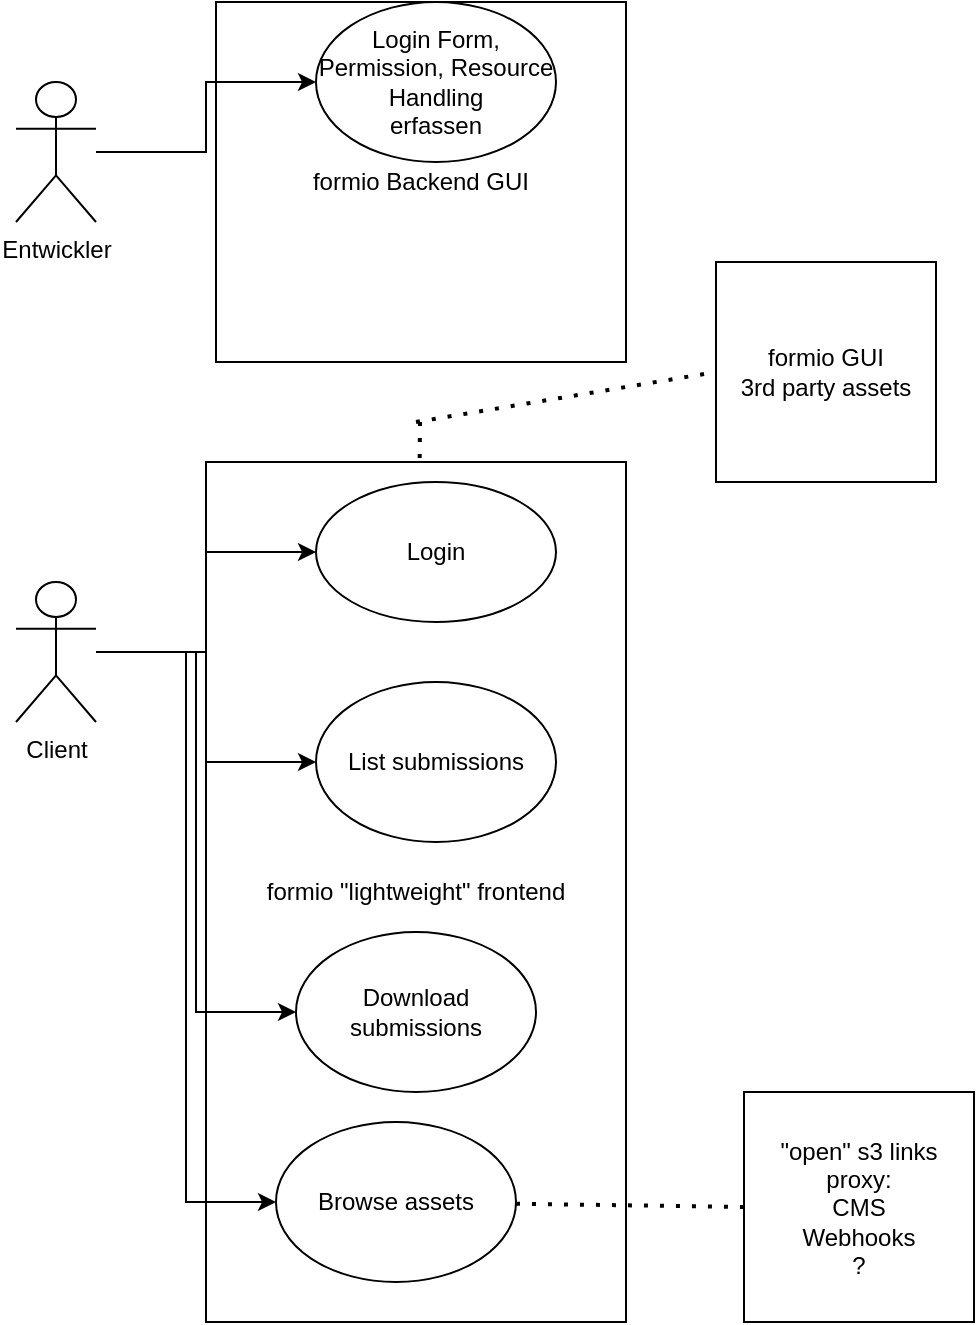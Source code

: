 <mxfile version="14.7.6" type="github">
  <diagram id="J55A9xIWlywrn6KyfSAC" name="Page-1">
    <mxGraphModel dx="1298" dy="800" grid="1" gridSize="10" guides="1" tooltips="1" connect="1" arrows="1" fold="1" page="1" pageScale="1" pageWidth="827" pageHeight="1169" math="0" shadow="0">
      <root>
        <mxCell id="0" />
        <mxCell id="1" parent="0" />
        <mxCell id="35DElgQ_2itcZMPM_rD--44" value="formio Backend GUI" style="whiteSpace=wrap;html=1;" vertex="1" parent="1">
          <mxGeometry x="150" y="40" width="205" height="180" as="geometry" />
        </mxCell>
        <mxCell id="35DElgQ_2itcZMPM_rD--17" value="formio &quot;lightweight&quot; frontend" style="rounded=0;whiteSpace=wrap;html=1;" vertex="1" parent="1">
          <mxGeometry x="145" y="270" width="210" height="430" as="geometry" />
        </mxCell>
        <mxCell id="35DElgQ_2itcZMPM_rD--10" style="edgeStyle=orthogonalEdgeStyle;rounded=0;orthogonalLoop=1;jettySize=auto;html=1;" edge="1" parent="1" source="35DElgQ_2itcZMPM_rD--2" target="35DElgQ_2itcZMPM_rD--9">
          <mxGeometry relative="1" as="geometry" />
        </mxCell>
        <mxCell id="35DElgQ_2itcZMPM_rD--2" value="Entwickler" style="shape=umlActor;verticalLabelPosition=bottom;verticalAlign=top;html=1;outlineConnect=0;" vertex="1" parent="1">
          <mxGeometry x="50" y="80" width="40" height="70" as="geometry" />
        </mxCell>
        <mxCell id="35DElgQ_2itcZMPM_rD--9" value="Login Form, Permission, Resource Handling&lt;br&gt;erfassen" style="ellipse;whiteSpace=wrap;html=1;" vertex="1" parent="1">
          <mxGeometry x="200" y="40" width="120" height="80" as="geometry" />
        </mxCell>
        <mxCell id="35DElgQ_2itcZMPM_rD--20" style="edgeStyle=orthogonalEdgeStyle;rounded=0;orthogonalLoop=1;jettySize=auto;html=1;" edge="1" parent="1" source="35DElgQ_2itcZMPM_rD--12" target="35DElgQ_2itcZMPM_rD--13">
          <mxGeometry relative="1" as="geometry" />
        </mxCell>
        <mxCell id="35DElgQ_2itcZMPM_rD--21" style="edgeStyle=orthogonalEdgeStyle;rounded=0;orthogonalLoop=1;jettySize=auto;html=1;entryX=0;entryY=0.5;entryDx=0;entryDy=0;" edge="1" parent="1" source="35DElgQ_2itcZMPM_rD--12" target="35DElgQ_2itcZMPM_rD--15">
          <mxGeometry relative="1" as="geometry" />
        </mxCell>
        <mxCell id="35DElgQ_2itcZMPM_rD--31" style="edgeStyle=orthogonalEdgeStyle;rounded=0;orthogonalLoop=1;jettySize=auto;html=1;entryX=0;entryY=0.5;entryDx=0;entryDy=0;" edge="1" parent="1" source="35DElgQ_2itcZMPM_rD--12" target="35DElgQ_2itcZMPM_rD--23">
          <mxGeometry relative="1" as="geometry" />
        </mxCell>
        <mxCell id="35DElgQ_2itcZMPM_rD--32" style="edgeStyle=orthogonalEdgeStyle;rounded=0;orthogonalLoop=1;jettySize=auto;html=1;entryX=0;entryY=0.5;entryDx=0;entryDy=0;" edge="1" parent="1" source="35DElgQ_2itcZMPM_rD--12" target="35DElgQ_2itcZMPM_rD--27">
          <mxGeometry relative="1" as="geometry">
            <mxPoint x="140" y="720" as="targetPoint" />
          </mxGeometry>
        </mxCell>
        <mxCell id="35DElgQ_2itcZMPM_rD--12" value="Client" style="shape=umlActor;verticalLabelPosition=bottom;verticalAlign=top;html=1;outlineConnect=0;" vertex="1" parent="1">
          <mxGeometry x="50" y="330" width="40" height="70" as="geometry" />
        </mxCell>
        <mxCell id="35DElgQ_2itcZMPM_rD--13" value="Login" style="ellipse;whiteSpace=wrap;html=1;" vertex="1" parent="1">
          <mxGeometry x="200" y="280" width="120" height="70" as="geometry" />
        </mxCell>
        <mxCell id="35DElgQ_2itcZMPM_rD--15" value="List submissions" style="ellipse;whiteSpace=wrap;html=1;" vertex="1" parent="1">
          <mxGeometry x="200" y="380" width="120" height="80" as="geometry" />
        </mxCell>
        <mxCell id="35DElgQ_2itcZMPM_rD--23" value="Download submissions" style="ellipse;whiteSpace=wrap;html=1;" vertex="1" parent="1">
          <mxGeometry x="190" y="505" width="120" height="80" as="geometry" />
        </mxCell>
        <mxCell id="35DElgQ_2itcZMPM_rD--27" value="Browse assets" style="ellipse;whiteSpace=wrap;html=1;" vertex="1" parent="1">
          <mxGeometry x="180" y="600" width="120" height="80" as="geometry" />
        </mxCell>
        <mxCell id="35DElgQ_2itcZMPM_rD--41" value="" style="endArrow=none;dashed=1;html=1;dashPattern=1 3;strokeWidth=2;entryX=0;entryY=0.5;entryDx=0;entryDy=0;" edge="1" parent="1" source="35DElgQ_2itcZMPM_rD--27" target="35DElgQ_2itcZMPM_rD--45">
          <mxGeometry width="50" height="50" relative="1" as="geometry">
            <mxPoint x="350" y="690" as="sourcePoint" />
            <mxPoint x="400" y="640" as="targetPoint" />
          </mxGeometry>
        </mxCell>
        <mxCell id="35DElgQ_2itcZMPM_rD--45" value="&quot;open&quot; s3 links proxy:&lt;br&gt;CMS&lt;br&gt;Webhooks&lt;br&gt;?" style="whiteSpace=wrap;html=1;aspect=fixed;" vertex="1" parent="1">
          <mxGeometry x="414" y="585" width="115" height="115" as="geometry" />
        </mxCell>
        <mxCell id="35DElgQ_2itcZMPM_rD--49" value="" style="endArrow=none;dashed=1;html=1;dashPattern=1 3;strokeWidth=2;" edge="1" parent="1" target="35DElgQ_2itcZMPM_rD--17">
          <mxGeometry width="50" height="50" relative="1" as="geometry">
            <mxPoint x="252" y="250" as="sourcePoint" />
            <mxPoint x="440" y="320" as="targetPoint" />
          </mxGeometry>
        </mxCell>
        <mxCell id="35DElgQ_2itcZMPM_rD--50" value="" style="endArrow=none;dashed=1;html=1;dashPattern=1 3;strokeWidth=2;entryX=0;entryY=0.5;entryDx=0;entryDy=0;entryPerimeter=0;" edge="1" parent="1" target="35DElgQ_2itcZMPM_rD--52">
          <mxGeometry width="50" height="50" relative="1" as="geometry">
            <mxPoint x="250" y="250" as="sourcePoint" />
            <mxPoint x="390" y="250" as="targetPoint" />
          </mxGeometry>
        </mxCell>
        <mxCell id="35DElgQ_2itcZMPM_rD--52" value="formio GUI&lt;br&gt;3rd party assets" style="whiteSpace=wrap;html=1;aspect=fixed;" vertex="1" parent="1">
          <mxGeometry x="400" y="170" width="110" height="110" as="geometry" />
        </mxCell>
      </root>
    </mxGraphModel>
  </diagram>
</mxfile>
